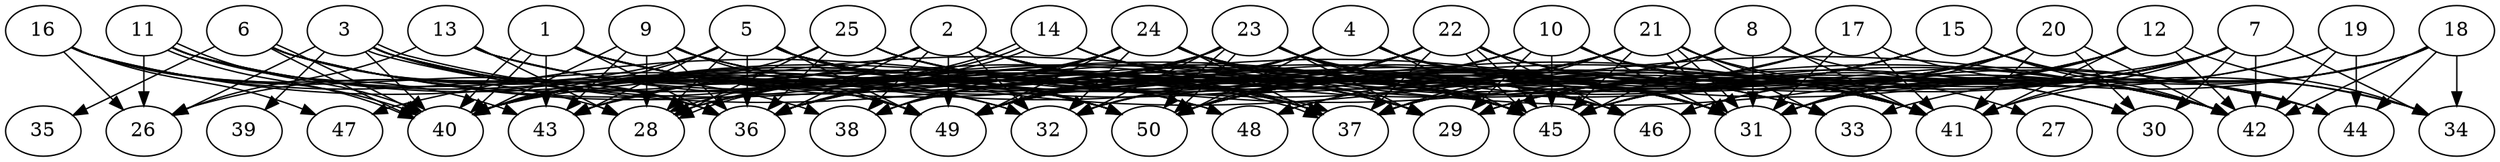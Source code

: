 // DAG (tier=3-complex, mode=compute, n=50, ccr=0.452, fat=0.806, density=0.760, regular=0.293, jump=0.284, mindata=1048576, maxdata=16777216)
// DAG automatically generated by daggen at Sun Aug 24 16:33:35 2025
// /home/ermia/Project/Environments/daggen/bin/daggen --dot --ccr 0.452 --fat 0.806 --regular 0.293 --density 0.760 --jump 0.284 --mindata 1048576 --maxdata 16777216 -n 50 
digraph G {
  1 [size="259010838134784000000", alpha="0.11", expect_size="129505419067392000000"]
  1 -> 29 [size ="325063802880000"]
  1 -> 31 [size ="325063802880000"]
  1 -> 36 [size ="325063802880000"]
  1 -> 37 [size ="325063802880000"]
  1 -> 40 [size ="325063802880000"]
  1 -> 40 [size ="325063802880000"]
  1 -> 43 [size ="325063802880000"]
  1 -> 45 [size ="325063802880000"]
  1 -> 48 [size ="325063802880000"]
  1 -> 50 [size ="325063802880000"]
  2 [size="20645148483529998336", alpha="0.04", expect_size="10322574241764999168"]
  2 -> 31 [size ="60205383548928"]
  2 -> 32 [size ="60205383548928"]
  2 -> 33 [size ="60205383548928"]
  2 -> 36 [size ="60205383548928"]
  2 -> 37 [size ="60205383548928"]
  2 -> 38 [size ="60205383548928"]
  2 -> 40 [size ="60205383548928"]
  2 -> 41 [size ="60205383548928"]
  2 -> 43 [size ="60205383548928"]
  2 -> 45 [size ="60205383548928"]
  2 -> 49 [size ="60205383548928"]
  3 [size="27394591273255788", alpha="0.08", expect_size="13697295636627894"]
  3 -> 26 [size ="630271552520192"]
  3 -> 31 [size ="630271552520192"]
  3 -> 36 [size ="630271552520192"]
  3 -> 37 [size ="630271552520192"]
  3 -> 37 [size ="630271552520192"]
  3 -> 39 [size ="630271552520192"]
  3 -> 40 [size ="630271552520192"]
  3 -> 45 [size ="630271552520192"]
  3 -> 49 [size ="630271552520192"]
  4 [size="155729208135947124736", alpha="0.16", expect_size="77864604067973562368"]
  4 -> 31 [size ="231563463753728"]
  4 -> 36 [size ="231563463753728"]
  4 -> 40 [size ="231563463753728"]
  4 -> 41 [size ="231563463753728"]
  4 -> 44 [size ="231563463753728"]
  4 -> 45 [size ="231563463753728"]
  4 -> 49 [size ="231563463753728"]
  4 -> 50 [size ="231563463753728"]
  5 [size="1436049558035287296", alpha="0.13", expect_size="718024779017643648"]
  5 -> 26 [size ="1484753551228928"]
  5 -> 28 [size ="1484753551228928"]
  5 -> 29 [size ="1484753551228928"]
  5 -> 31 [size ="1484753551228928"]
  5 -> 36 [size ="1484753551228928"]
  5 -> 40 [size ="1484753551228928"]
  5 -> 41 [size ="1484753551228928"]
  5 -> 42 [size ="1484753551228928"]
  5 -> 43 [size ="1484753551228928"]
  5 -> 46 [size ="1484753551228928"]
  5 -> 49 [size ="1484753551228928"]
  5 -> 50 [size ="1484753551228928"]
  6 [size="3342281835193619456", alpha="0.19", expect_size="1671140917596809728"]
  6 -> 29 [size ="1718506752049152"]
  6 -> 35 [size ="1718506752049152"]
  6 -> 36 [size ="1718506752049152"]
  6 -> 38 [size ="1718506752049152"]
  6 -> 40 [size ="1718506752049152"]
  6 -> 40 [size ="1718506752049152"]
  6 -> 45 [size ="1718506752049152"]
  6 -> 48 [size ="1718506752049152"]
  6 -> 49 [size ="1718506752049152"]
  7 [size="1400305529517142784", alpha="0.04", expect_size="700152764758571392"]
  7 -> 29 [size ="607646612717568"]
  7 -> 30 [size ="607646612717568"]
  7 -> 31 [size ="607646612717568"]
  7 -> 34 [size ="607646612717568"]
  7 -> 37 [size ="607646612717568"]
  7 -> 40 [size ="607646612717568"]
  7 -> 41 [size ="607646612717568"]
  7 -> 42 [size ="607646612717568"]
  7 -> 45 [size ="607646612717568"]
  7 -> 46 [size ="607646612717568"]
  7 -> 48 [size ="607646612717568"]
  8 [size="17388304666898330", alpha="0.14", expect_size="8694152333449165"]
  8 -> 31 [size ="398687352127488"]
  8 -> 32 [size ="398687352127488"]
  8 -> 34 [size ="398687352127488"]
  8 -> 41 [size ="398687352127488"]
  8 -> 45 [size ="398687352127488"]
  8 -> 47 [size ="398687352127488"]
  8 -> 49 [size ="398687352127488"]
  9 [size="20358202040783852", alpha="0.11", expect_size="10179101020391926"]
  9 -> 28 [size ="474631500726272"]
  9 -> 31 [size ="474631500726272"]
  9 -> 36 [size ="474631500726272"]
  9 -> 40 [size ="474631500726272"]
  9 -> 41 [size ="474631500726272"]
  9 -> 43 [size ="474631500726272"]
  9 -> 46 [size ="474631500726272"]
  9 -> 49 [size ="474631500726272"]
  10 [size="1839750749038311680", alpha="0.03", expect_size="919875374519155840"]
  10 -> 29 [size ="1002144215859200"]
  10 -> 31 [size ="1002144215859200"]
  10 -> 32 [size ="1002144215859200"]
  10 -> 40 [size ="1002144215859200"]
  10 -> 41 [size ="1002144215859200"]
  10 -> 42 [size ="1002144215859200"]
  10 -> 45 [size ="1002144215859200"]
  10 -> 49 [size ="1002144215859200"]
  11 [size="66124327947731992576", alpha="0.09", expect_size="33062163973865996288"]
  11 -> 26 [size ="130816994705408"]
  11 -> 32 [size ="130816994705408"]
  11 -> 40 [size ="130816994705408"]
  11 -> 40 [size ="130816994705408"]
  11 -> 43 [size ="130816994705408"]
  11 -> 49 [size ="130816994705408"]
  11 -> 50 [size ="130816994705408"]
  12 [size="1796926677046413056", alpha="0.07", expect_size="898463338523206528"]
  12 -> 29 [size ="811406773452800"]
  12 -> 31 [size ="811406773452800"]
  12 -> 34 [size ="811406773452800"]
  12 -> 37 [size ="811406773452800"]
  12 -> 41 [size ="811406773452800"]
  12 -> 42 [size ="811406773452800"]
  12 -> 46 [size ="811406773452800"]
  12 -> 49 [size ="811406773452800"]
  12 -> 50 [size ="811406773452800"]
  13 [size="3357947132040525312", alpha="0.16", expect_size="1678973566020262656"]
  13 -> 26 [size ="1960353676132352"]
  13 -> 28 [size ="1960353676132352"]
  13 -> 32 [size ="1960353676132352"]
  13 -> 37 [size ="1960353676132352"]
  13 -> 45 [size ="1960353676132352"]
  13 -> 50 [size ="1960353676132352"]
  14 [size="17823774138372036", alpha="0.11", expect_size="8911887069186018"]
  14 -> 28 [size ="44723704168448"]
  14 -> 28 [size ="44723704168448"]
  14 -> 41 [size ="44723704168448"]
  14 -> 42 [size ="44723704168448"]
  14 -> 43 [size ="44723704168448"]
  14 -> 45 [size ="44723704168448"]
  15 [size="3377196680801168896", alpha="0.03", expect_size="1688598340400584448"]
  15 -> 32 [size ="1401147315191808"]
  15 -> 34 [size ="1401147315191808"]
  15 -> 36 [size ="1401147315191808"]
  15 -> 42 [size ="1401147315191808"]
  15 -> 44 [size ="1401147315191808"]
  15 -> 48 [size ="1401147315191808"]
  15 -> 49 [size ="1401147315191808"]
  15 -> 50 [size ="1401147315191808"]
  16 [size="999799430241380096", alpha="0.17", expect_size="499899715120690048"]
  16 -> 26 [size ="436074237132800"]
  16 -> 28 [size ="436074237132800"]
  16 -> 36 [size ="436074237132800"]
  16 -> 40 [size ="436074237132800"]
  16 -> 47 [size ="436074237132800"]
  16 -> 49 [size ="436074237132800"]
  16 -> 50 [size ="436074237132800"]
  17 [size="340756397741167345664", alpha="0.00", expect_size="170378198870583672832"]
  17 -> 28 [size ="390288719740928"]
  17 -> 31 [size ="390288719740928"]
  17 -> 37 [size ="390288719740928"]
  17 -> 41 [size ="390288719740928"]
  17 -> 42 [size ="390288719740928"]
  17 -> 50 [size ="390288719740928"]
  18 [size="1842006516720902078464", alpha="0.18", expect_size="921003258360451039232"]
  18 -> 31 [size ="1202128135651328"]
  18 -> 33 [size ="1202128135651328"]
  18 -> 34 [size ="1202128135651328"]
  18 -> 41 [size ="1202128135651328"]
  18 -> 42 [size ="1202128135651328"]
  18 -> 44 [size ="1202128135651328"]
  18 -> 45 [size ="1202128135651328"]
  19 [size="1833642822230433536", alpha="0.03", expect_size="916821411115216768"]
  19 -> 31 [size ="847438998929408"]
  19 -> 42 [size ="847438998929408"]
  19 -> 44 [size ="847438998929408"]
  19 -> 45 [size ="847438998929408"]
  20 [size="842301635066818176", alpha="0.06", expect_size="421150817533409088"]
  20 -> 29 [size ="419185125490688"]
  20 -> 30 [size ="419185125490688"]
  20 -> 31 [size ="419185125490688"]
  20 -> 37 [size ="419185125490688"]
  20 -> 41 [size ="419185125490688"]
  20 -> 42 [size ="419185125490688"]
  20 -> 43 [size ="419185125490688"]
  20 -> 45 [size ="419185125490688"]
  20 -> 50 [size ="419185125490688"]
  21 [size="35085508784634724352", alpha="0.05", expect_size="17542754392317362176"]
  21 -> 27 [size ="85738360143872"]
  21 -> 31 [size ="85738360143872"]
  21 -> 31 [size ="85738360143872"]
  21 -> 33 [size ="85738360143872"]
  21 -> 36 [size ="85738360143872"]
  21 -> 37 [size ="85738360143872"]
  21 -> 40 [size ="85738360143872"]
  21 -> 41 [size ="85738360143872"]
  21 -> 45 [size ="85738360143872"]
  21 -> 49 [size ="85738360143872"]
  21 -> 50 [size ="85738360143872"]
  22 [size="45347525680841512", alpha="0.07", expect_size="22673762840420756"]
  22 -> 30 [size ="827491082043392"]
  22 -> 36 [size ="827491082043392"]
  22 -> 37 [size ="827491082043392"]
  22 -> 38 [size ="827491082043392"]
  22 -> 40 [size ="827491082043392"]
  22 -> 41 [size ="827491082043392"]
  22 -> 42 [size ="827491082043392"]
  22 -> 45 [size ="827491082043392"]
  22 -> 45 [size ="827491082043392"]
  22 -> 46 [size ="827491082043392"]
  22 -> 49 [size ="827491082043392"]
  22 -> 50 [size ="827491082043392"]
  23 [size="1166144767925772353536", alpha="0.00", expect_size="583072383962886176768"]
  23 -> 29 [size ="886322210275328"]
  23 -> 31 [size ="886322210275328"]
  23 -> 32 [size ="886322210275328"]
  23 -> 36 [size ="886322210275328"]
  23 -> 38 [size ="886322210275328"]
  23 -> 40 [size ="886322210275328"]
  23 -> 44 [size ="886322210275328"]
  23 -> 45 [size ="886322210275328"]
  23 -> 46 [size ="886322210275328"]
  23 -> 49 [size ="886322210275328"]
  23 -> 50 [size ="886322210275328"]
  23 -> 50 [size ="886322210275328"]
  24 [size="432427006331286848", alpha="0.14", expect_size="216213503165643424"]
  24 -> 28 [size ="320899697868800"]
  24 -> 29 [size ="320899697868800"]
  24 -> 30 [size ="320899697868800"]
  24 -> 32 [size ="320899697868800"]
  24 -> 36 [size ="320899697868800"]
  24 -> 37 [size ="320899697868800"]
  24 -> 38 [size ="320899697868800"]
  24 -> 40 [size ="320899697868800"]
  24 -> 42 [size ="320899697868800"]
  24 -> 45 [size ="320899697868800"]
  24 -> 49 [size ="320899697868800"]
  25 [size="636526928763856640", alpha="0.05", expect_size="318263464381928320"]
  25 -> 28 [size ="740902024773632"]
  25 -> 29 [size ="740902024773632"]
  25 -> 31 [size ="740902024773632"]
  25 -> 33 [size ="740902024773632"]
  25 -> 36 [size ="740902024773632"]
  25 -> 40 [size ="740902024773632"]
  25 -> 45 [size ="740902024773632"]
  26 [size="14113729008016658", alpha="0.17", expect_size="7056864504008329"]
  27 [size="1486506583674508032", alpha="0.20", expect_size="743253291837254016"]
  28 [size="54653265370503184384", alpha="0.06", expect_size="27326632685251592192"]
  29 [size="25756428285767581696", alpha="0.14", expect_size="12878214142883790848"]
  30 [size="129365046336113606656", alpha="0.17", expect_size="64682523168056803328"]
  31 [size="3729251497439517474816", alpha="0.05", expect_size="1864625748719758737408"]
  32 [size="4656067883994613760", alpha="0.10", expect_size="2328033941997306880"]
  33 [size="4027109488852681216", alpha="0.03", expect_size="2013554744426340608"]
  34 [size="1182901432413845454848", alpha="0.04", expect_size="591450716206922727424"]
  35 [size="6238784899945153", alpha="0.13", expect_size="3119392449972576"]
  36 [size="33643451828570932", alpha="0.15", expect_size="16821725914285466"]
  37 [size="64434626007188864", alpha="0.03", expect_size="32217313003594432"]
  38 [size="2713977366265417216", alpha="0.15", expect_size="1356988683132708608"]
  39 [size="2376653489873304", alpha="0.01", expect_size="1188326744936652"]
  40 [size="49101973990547040", alpha="0.09", expect_size="24550986995273520"]
  41 [size="1246866030451292672", alpha="0.06", expect_size="623433015225646336"]
  42 [size="7222796118791551", alpha="0.13", expect_size="3611398059395775"]
  43 [size="1845701922825946791936", alpha="0.07", expect_size="922850961412973395968"]
  44 [size="25409694724484235264", alpha="0.00", expect_size="12704847362242117632"]
  45 [size="2287990337483951104", alpha="0.11", expect_size="1143995168741975552"]
  46 [size="26468353127543468", alpha="0.03", expect_size="13234176563771734"]
  47 [size="26348472930158408", alpha="0.12", expect_size="13174236465079204"]
  48 [size="9514199304641602", alpha="0.18", expect_size="4757099652320801"]
  49 [size="663670153409050", alpha="0.05", expect_size="331835076704525"]
  50 [size="13407629065253170", alpha="0.01", expect_size="6703814532626585"]
}